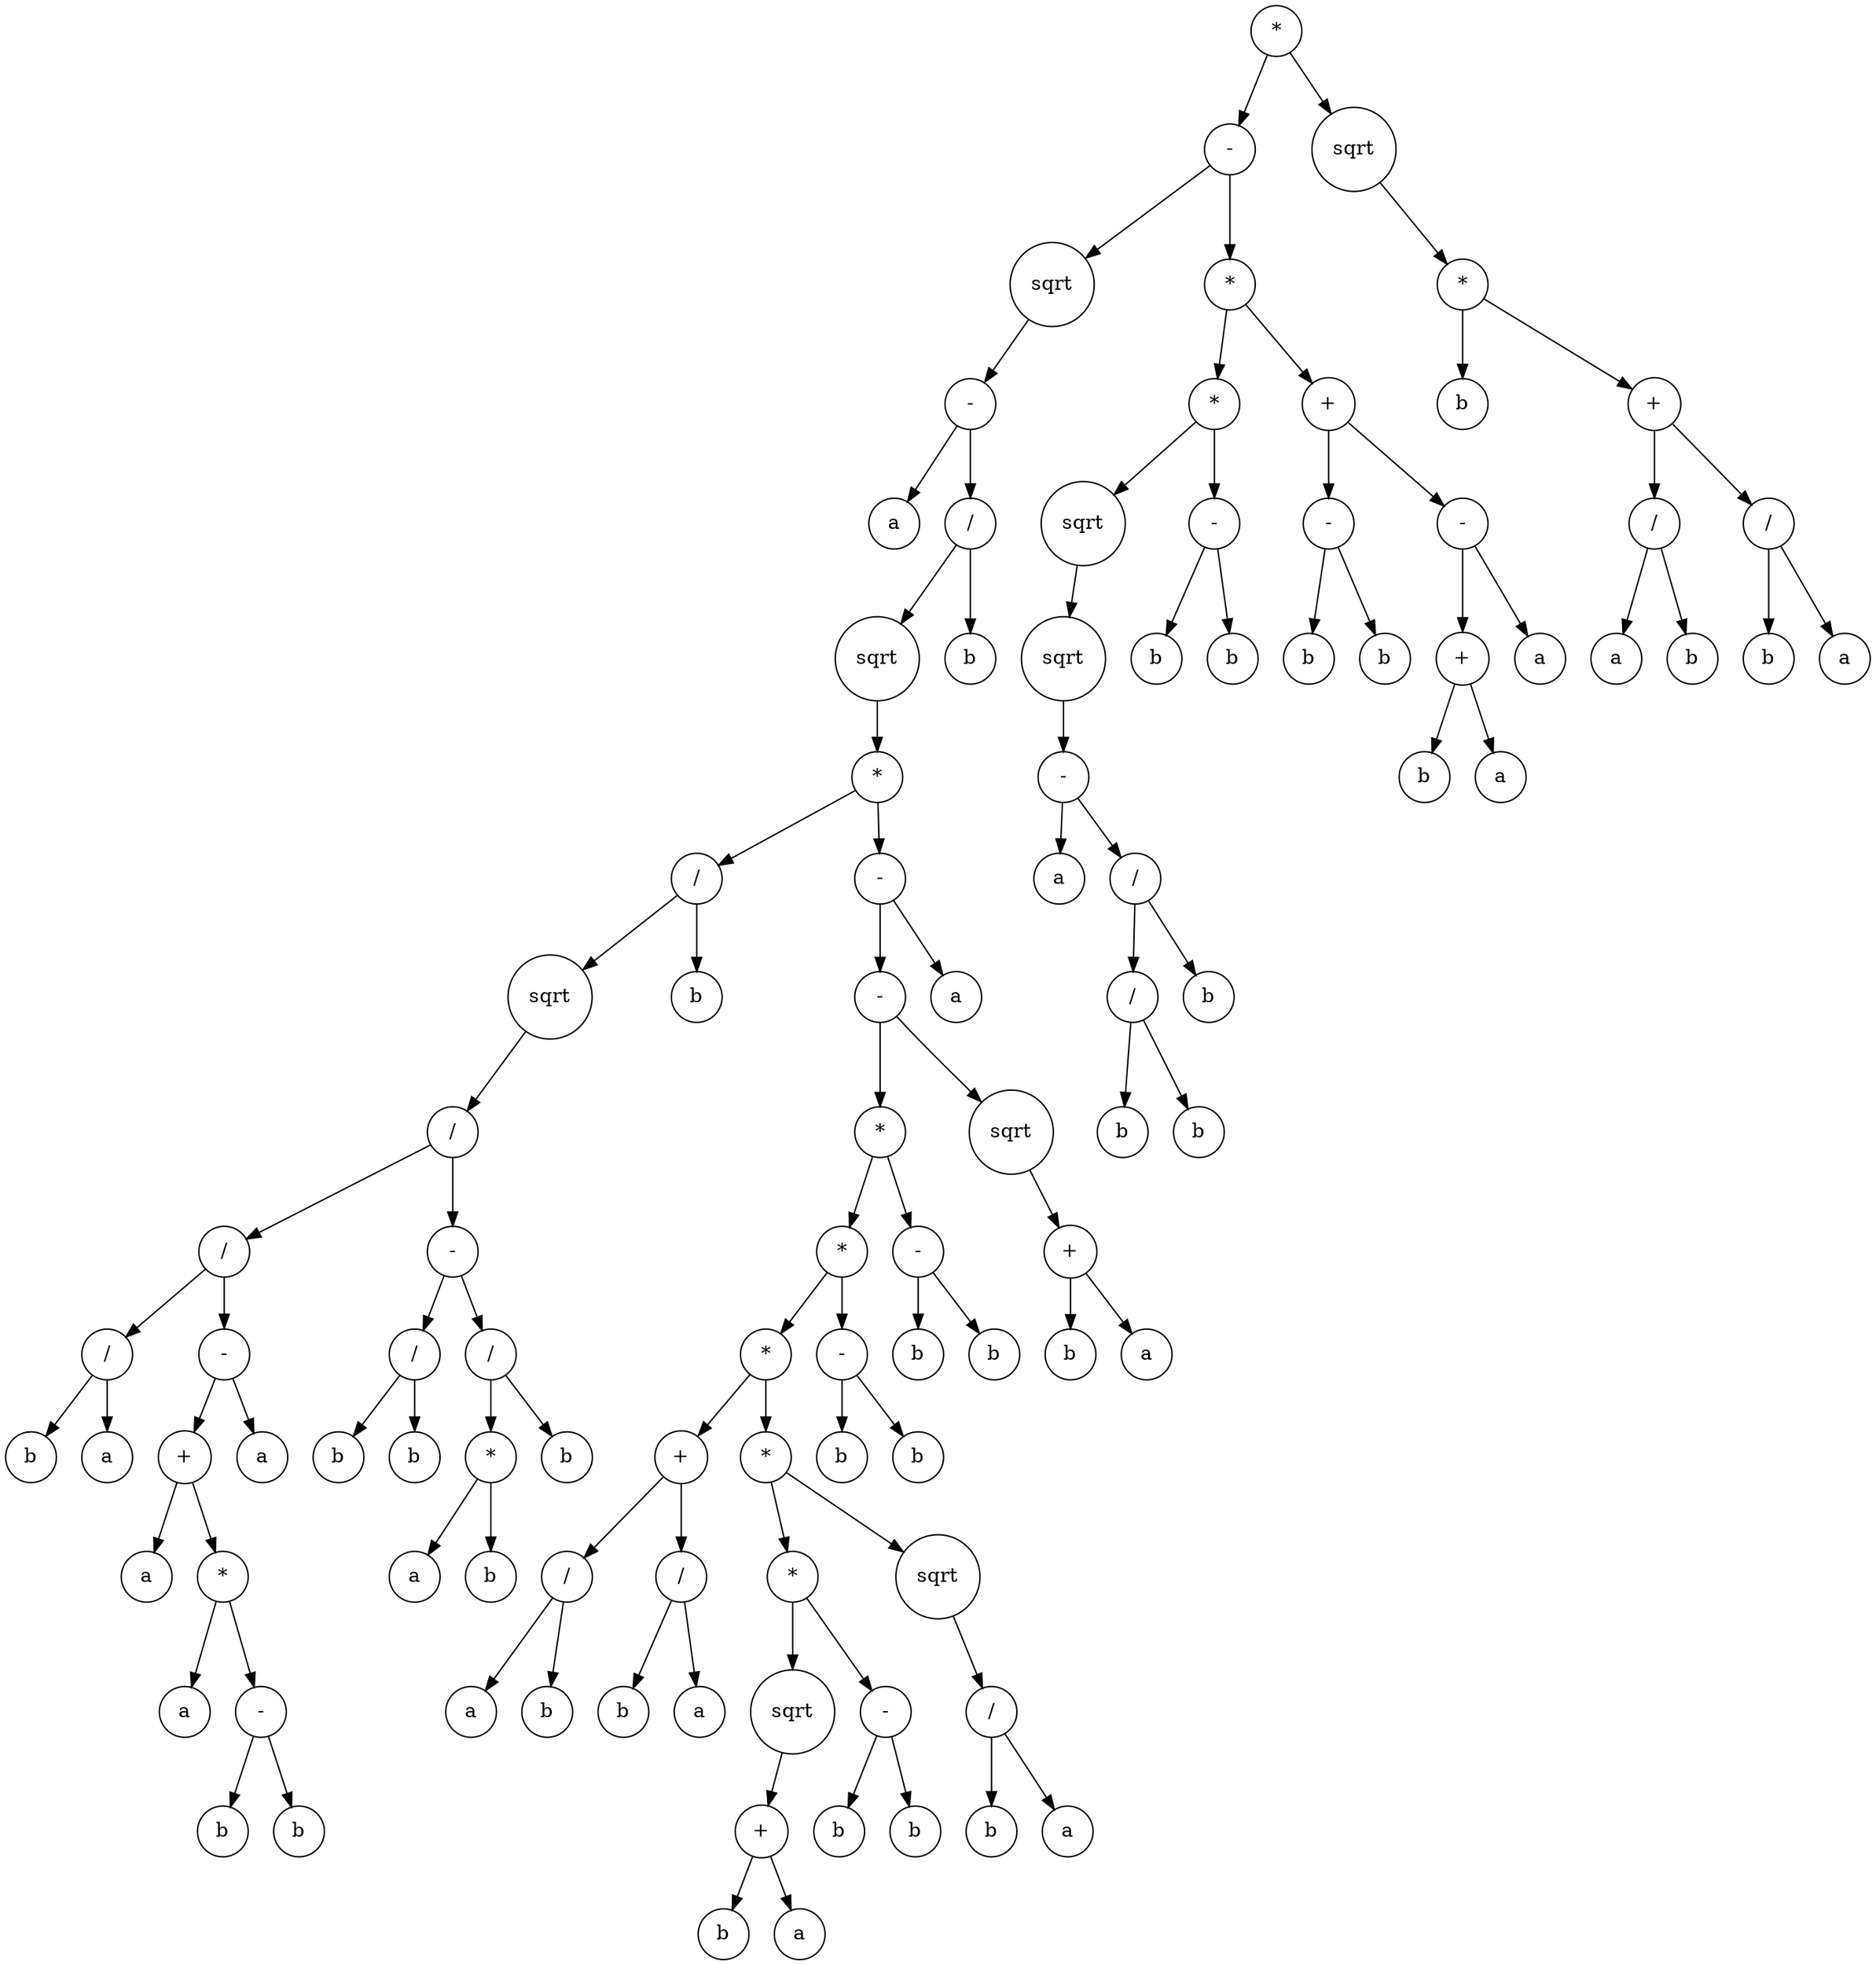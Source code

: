 digraph g {
graph [ordering=out];
node [shape=circle];
n[label = "*"];
n0[label = "-"];
n00[label = "sqrt"];
n000[label = "-"];
n0000[label = "a"];
n000 -> n0000;
n0001[label = "/"];
n00010[label = "sqrt"];
n000100[label = "*"];
n0001000[label = "/"];
n00010000[label = "sqrt"];
n000100000[label = "/"];
n0001000000[label = "/"];
n00010000000[label = "/"];
n000100000000[label = "b"];
n00010000000 -> n000100000000;
n000100000001[label = "a"];
n00010000000 -> n000100000001;
n0001000000 -> n00010000000;
n00010000001[label = "-"];
n000100000010[label = "+"];
n0001000000100[label = "a"];
n000100000010 -> n0001000000100;
n0001000000101[label = "*"];
n00010000001010[label = "a"];
n0001000000101 -> n00010000001010;
n00010000001011[label = "-"];
n000100000010110[label = "b"];
n00010000001011 -> n000100000010110;
n000100000010111[label = "b"];
n00010000001011 -> n000100000010111;
n0001000000101 -> n00010000001011;
n000100000010 -> n0001000000101;
n00010000001 -> n000100000010;
n000100000011[label = "a"];
n00010000001 -> n000100000011;
n0001000000 -> n00010000001;
n000100000 -> n0001000000;
n0001000001[label = "-"];
n00010000010[label = "/"];
n000100000100[label = "b"];
n00010000010 -> n000100000100;
n000100000101[label = "b"];
n00010000010 -> n000100000101;
n0001000001 -> n00010000010;
n00010000011[label = "/"];
n000100000110[label = "*"];
n0001000001100[label = "a"];
n000100000110 -> n0001000001100;
n0001000001101[label = "b"];
n000100000110 -> n0001000001101;
n00010000011 -> n000100000110;
n000100000111[label = "b"];
n00010000011 -> n000100000111;
n0001000001 -> n00010000011;
n000100000 -> n0001000001;
n00010000 -> n000100000;
n0001000 -> n00010000;
n00010001[label = "b"];
n0001000 -> n00010001;
n000100 -> n0001000;
n0001001[label = "-"];
n00010010[label = "-"];
n000100100[label = "*"];
n0001001000[label = "*"];
n00010010000[label = "*"];
n000100100000[label = "+"];
n0001001000000[label = "/"];
n00010010000000[label = "a"];
n0001001000000 -> n00010010000000;
n00010010000001[label = "b"];
n0001001000000 -> n00010010000001;
n000100100000 -> n0001001000000;
n0001001000001[label = "/"];
n00010010000010[label = "b"];
n0001001000001 -> n00010010000010;
n00010010000011[label = "a"];
n0001001000001 -> n00010010000011;
n000100100000 -> n0001001000001;
n00010010000 -> n000100100000;
n000100100001[label = "*"];
n0001001000010[label = "*"];
n00010010000100[label = "sqrt"];
n000100100001000[label = "+"];
n0001001000010000[label = "b"];
n000100100001000 -> n0001001000010000;
n0001001000010001[label = "a"];
n000100100001000 -> n0001001000010001;
n00010010000100 -> n000100100001000;
n0001001000010 -> n00010010000100;
n00010010000101[label = "-"];
n000100100001010[label = "b"];
n00010010000101 -> n000100100001010;
n000100100001011[label = "b"];
n00010010000101 -> n000100100001011;
n0001001000010 -> n00010010000101;
n000100100001 -> n0001001000010;
n0001001000011[label = "sqrt"];
n00010010000110[label = "/"];
n000100100001100[label = "b"];
n00010010000110 -> n000100100001100;
n000100100001101[label = "a"];
n00010010000110 -> n000100100001101;
n0001001000011 -> n00010010000110;
n000100100001 -> n0001001000011;
n00010010000 -> n000100100001;
n0001001000 -> n00010010000;
n00010010001[label = "-"];
n000100100010[label = "b"];
n00010010001 -> n000100100010;
n000100100011[label = "b"];
n00010010001 -> n000100100011;
n0001001000 -> n00010010001;
n000100100 -> n0001001000;
n0001001001[label = "-"];
n00010010010[label = "b"];
n0001001001 -> n00010010010;
n00010010011[label = "b"];
n0001001001 -> n00010010011;
n000100100 -> n0001001001;
n00010010 -> n000100100;
n000100101[label = "sqrt"];
n0001001010[label = "+"];
n00010010100[label = "b"];
n0001001010 -> n00010010100;
n00010010101[label = "a"];
n0001001010 -> n00010010101;
n000100101 -> n0001001010;
n00010010 -> n000100101;
n0001001 -> n00010010;
n00010011[label = "a"];
n0001001 -> n00010011;
n000100 -> n0001001;
n00010 -> n000100;
n0001 -> n00010;
n00011[label = "b"];
n0001 -> n00011;
n000 -> n0001;
n00 -> n000;
n0 -> n00;
n01[label = "*"];
n010[label = "*"];
n0100[label = "sqrt"];
n01000[label = "sqrt"];
n010000[label = "-"];
n0100000[label = "a"];
n010000 -> n0100000;
n0100001[label = "/"];
n01000010[label = "/"];
n010000100[label = "b"];
n01000010 -> n010000100;
n010000101[label = "b"];
n01000010 -> n010000101;
n0100001 -> n01000010;
n01000011[label = "b"];
n0100001 -> n01000011;
n010000 -> n0100001;
n01000 -> n010000;
n0100 -> n01000;
n010 -> n0100;
n0101[label = "-"];
n01010[label = "b"];
n0101 -> n01010;
n01011[label = "b"];
n0101 -> n01011;
n010 -> n0101;
n01 -> n010;
n011[label = "+"];
n0110[label = "-"];
n01100[label = "b"];
n0110 -> n01100;
n01101[label = "b"];
n0110 -> n01101;
n011 -> n0110;
n0111[label = "-"];
n01110[label = "+"];
n011100[label = "b"];
n01110 -> n011100;
n011101[label = "a"];
n01110 -> n011101;
n0111 -> n01110;
n01111[label = "a"];
n0111 -> n01111;
n011 -> n0111;
n01 -> n011;
n0 -> n01;
n -> n0;
n1[label = "sqrt"];
n10[label = "*"];
n100[label = "b"];
n10 -> n100;
n101[label = "+"];
n1010[label = "/"];
n10100[label = "a"];
n1010 -> n10100;
n10101[label = "b"];
n1010 -> n10101;
n101 -> n1010;
n1011[label = "/"];
n10110[label = "b"];
n1011 -> n10110;
n10111[label = "a"];
n1011 -> n10111;
n101 -> n1011;
n10 -> n101;
n1 -> n10;
n -> n1;
}
